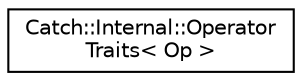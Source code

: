 digraph "Graphical Class Hierarchy"
{
  edge [fontname="Helvetica",fontsize="10",labelfontname="Helvetica",labelfontsize="10"];
  node [fontname="Helvetica",fontsize="10",shape=record];
  rankdir="LR";
  Node1 [label="Catch::Internal::Operator\lTraits\< Op \>",height=0.2,width=0.4,color="black", fillcolor="white", style="filled",URL="$dc/dee/structCatch_1_1Internal_1_1OperatorTraits.html"];
}

